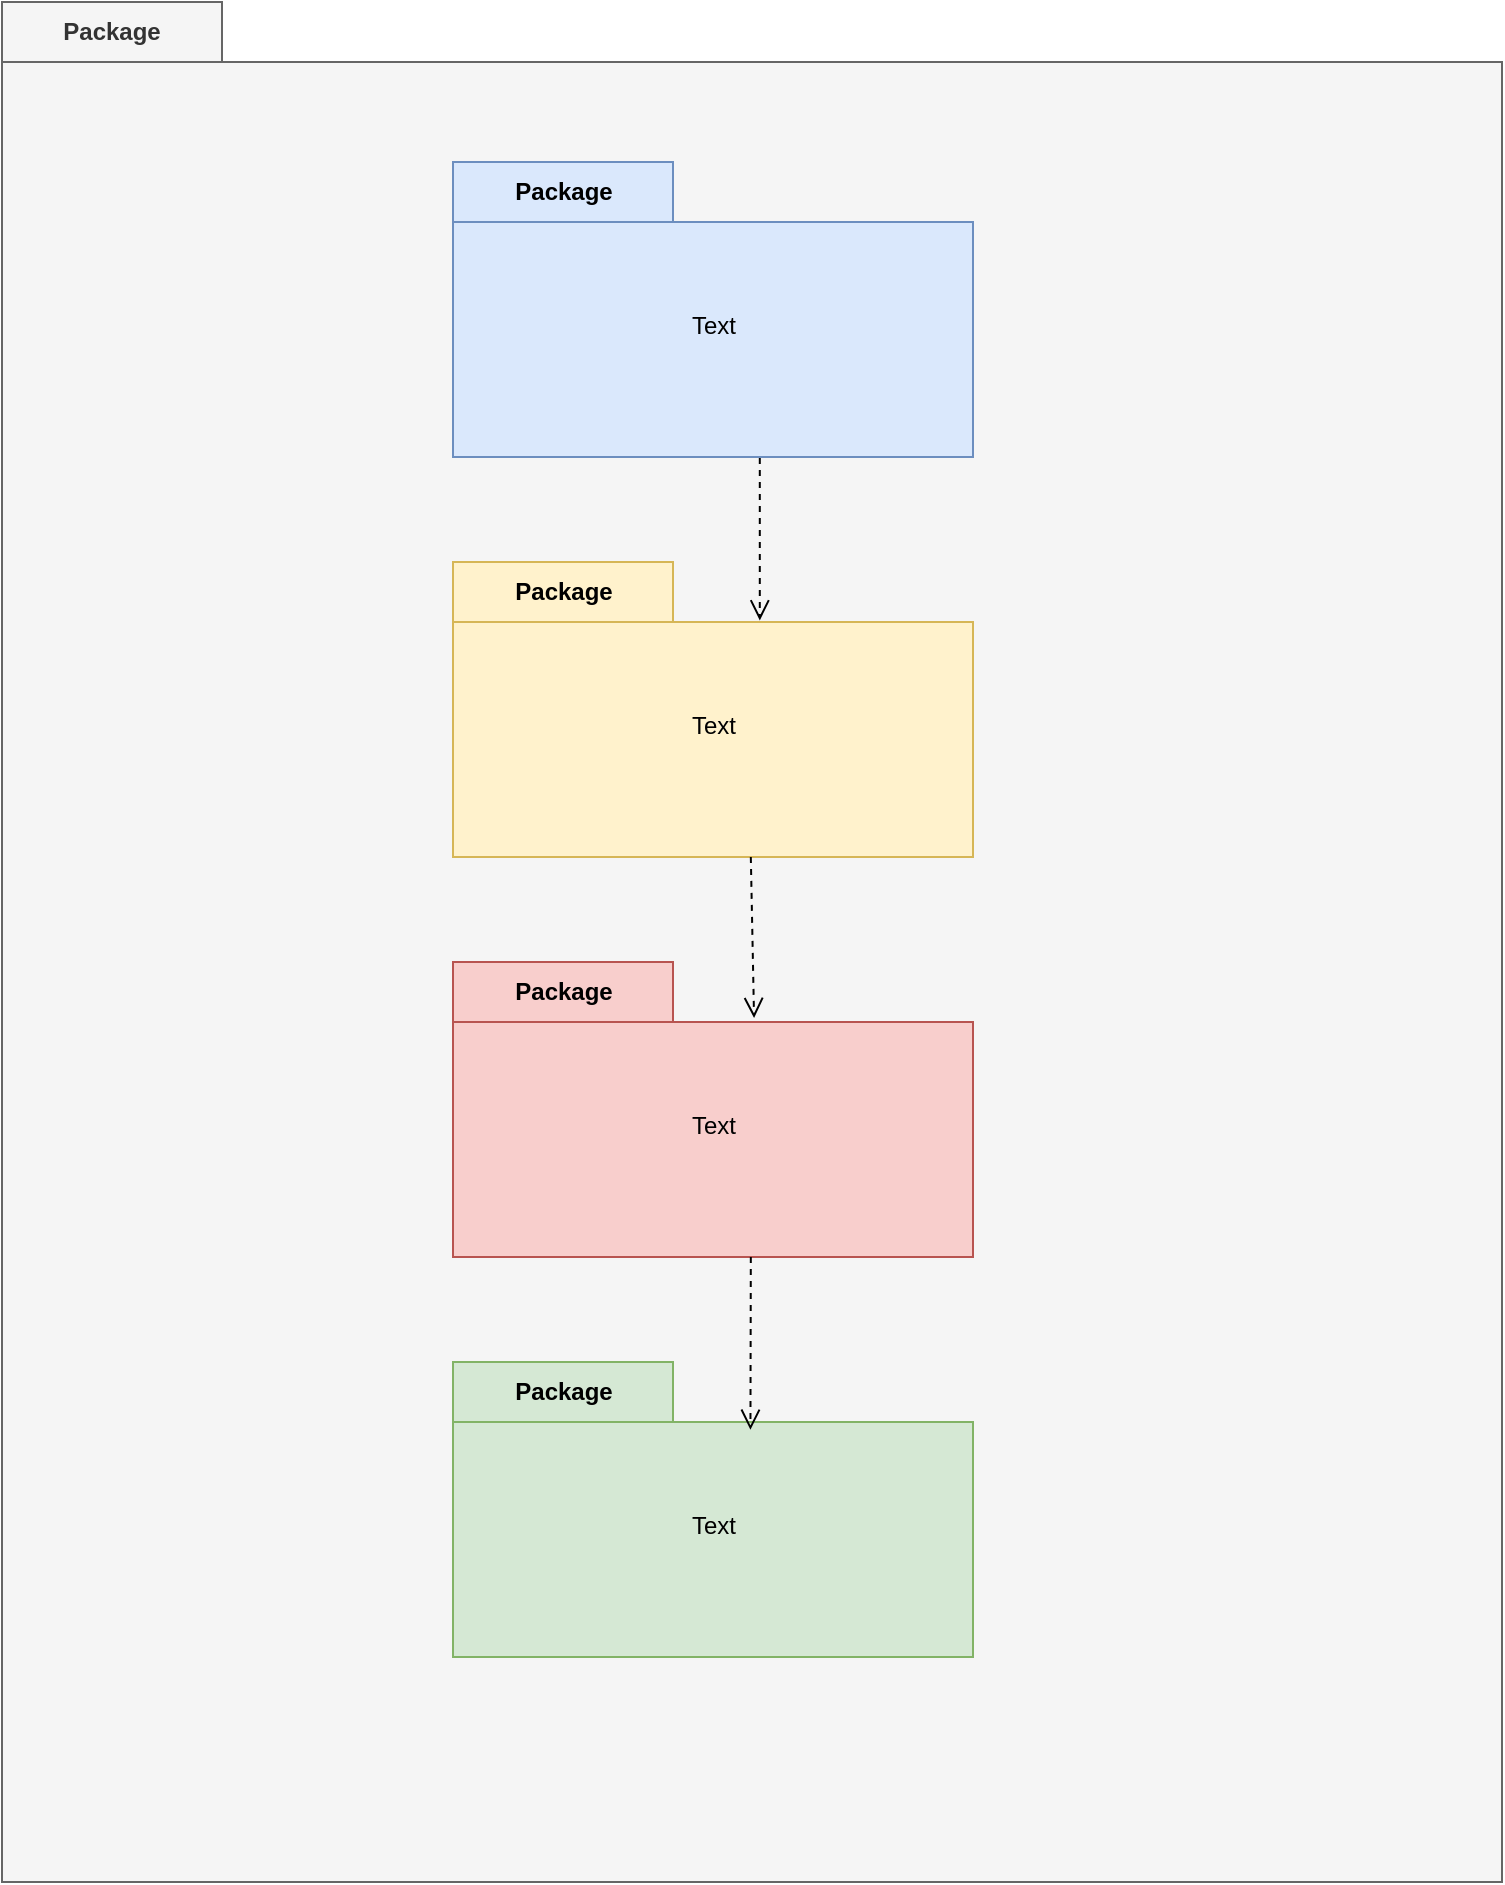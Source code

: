 <mxfile version="26.0.5">
  <diagram name="Página-1" id="wPhGtGbeAKfyAv3sYR_j">
    <mxGraphModel dx="1434" dy="746" grid="1" gridSize="10" guides="1" tooltips="1" connect="1" arrows="1" fold="1" page="1" pageScale="1" pageWidth="827" pageHeight="1169" math="0" shadow="0">
      <root>
        <mxCell id="0" />
        <mxCell id="1" parent="0" />
        <mxCell id="eUxsK-XAadwJ9Y3B5R2E-4" value="Package" style="shape=folder;fontStyle=1;tabWidth=110;tabHeight=30;tabPosition=left;html=1;boundedLbl=1;labelInHeader=1;container=1;collapsible=0;whiteSpace=wrap;fillColor=#f5f5f5;fontColor=#333333;strokeColor=#666666;" parent="1" vertex="1">
          <mxGeometry x="30" y="50" width="750" height="940" as="geometry" />
        </mxCell>
        <mxCell id="eUxsK-XAadwJ9Y3B5R2E-5" value="" style="html=1;strokeColor=none;resizeWidth=1;resizeHeight=1;fillColor=none;part=1;connectable=0;allowArrows=0;deletable=0;whiteSpace=wrap;" parent="eUxsK-XAadwJ9Y3B5R2E-4" vertex="1">
          <mxGeometry width="750" height="658" relative="1" as="geometry">
            <mxPoint y="30" as="offset" />
          </mxGeometry>
        </mxCell>
        <mxCell id="eUxsK-XAadwJ9Y3B5R2E-6" value="Package" style="shape=folder;fontStyle=1;tabWidth=110;tabHeight=30;tabPosition=left;html=1;boundedLbl=1;labelInHeader=1;container=1;collapsible=0;whiteSpace=wrap;fillColor=#dae8fc;strokeColor=#6c8ebf;" parent="eUxsK-XAadwJ9Y3B5R2E-4" vertex="1">
          <mxGeometry x="225.5" y="80.0" width="260" height="147.451" as="geometry" />
        </mxCell>
        <mxCell id="eUxsK-XAadwJ9Y3B5R2E-7" value="Text" style="html=1;strokeColor=none;resizeWidth=1;resizeHeight=1;fillColor=none;part=1;connectable=0;allowArrows=0;deletable=0;whiteSpace=wrap;" parent="eUxsK-XAadwJ9Y3B5R2E-6" vertex="1">
          <mxGeometry width="260" height="103.216" relative="1" as="geometry">
            <mxPoint y="30" as="offset" />
          </mxGeometry>
        </mxCell>
        <mxCell id="gtCwzmnFEEMJjQTulvzy-5" value="Package" style="shape=folder;fontStyle=1;tabWidth=110;tabHeight=30;tabPosition=left;html=1;boundedLbl=1;labelInHeader=1;container=1;collapsible=0;whiteSpace=wrap;fillColor=#d5e8d4;strokeColor=#82b366;" parent="eUxsK-XAadwJ9Y3B5R2E-4" vertex="1">
          <mxGeometry x="225.5" y="680.0" width="260" height="147.451" as="geometry" />
        </mxCell>
        <mxCell id="gtCwzmnFEEMJjQTulvzy-6" value="Text" style="html=1;strokeColor=none;resizeWidth=1;resizeHeight=1;fillColor=none;part=1;connectable=0;allowArrows=0;deletable=0;whiteSpace=wrap;" parent="gtCwzmnFEEMJjQTulvzy-5" vertex="1">
          <mxGeometry width="260" height="103.216" relative="1" as="geometry">
            <mxPoint y="30" as="offset" />
          </mxGeometry>
        </mxCell>
        <mxCell id="gtCwzmnFEEMJjQTulvzy-3" value="Package" style="shape=folder;fontStyle=1;tabWidth=110;tabHeight=30;tabPosition=left;html=1;boundedLbl=1;labelInHeader=1;container=1;collapsible=0;whiteSpace=wrap;fillColor=#f8cecc;strokeColor=#b85450;" parent="eUxsK-XAadwJ9Y3B5R2E-4" vertex="1">
          <mxGeometry x="225.5" y="480.0" width="260" height="147.451" as="geometry" />
        </mxCell>
        <mxCell id="gtCwzmnFEEMJjQTulvzy-4" value="Text" style="html=1;strokeColor=none;resizeWidth=1;resizeHeight=1;fillColor=none;part=1;connectable=0;allowArrows=0;deletable=0;whiteSpace=wrap;" parent="gtCwzmnFEEMJjQTulvzy-3" vertex="1">
          <mxGeometry width="260" height="103.216" relative="1" as="geometry">
            <mxPoint y="30" as="offset" />
          </mxGeometry>
        </mxCell>
        <mxCell id="gtCwzmnFEEMJjQTulvzy-1" value="Package" style="shape=folder;fontStyle=1;tabWidth=110;tabHeight=30;tabPosition=left;html=1;boundedLbl=1;labelInHeader=1;container=1;collapsible=0;whiteSpace=wrap;fillColor=#fff2cc;strokeColor=#d6b656;" parent="eUxsK-XAadwJ9Y3B5R2E-4" vertex="1">
          <mxGeometry x="225.5" y="280.0" width="260" height="147.451" as="geometry" />
        </mxCell>
        <mxCell id="gtCwzmnFEEMJjQTulvzy-2" value="Text" style="html=1;strokeColor=none;resizeWidth=1;resizeHeight=1;fillColor=none;part=1;connectable=0;allowArrows=0;deletable=0;whiteSpace=wrap;" parent="gtCwzmnFEEMJjQTulvzy-1" vertex="1">
          <mxGeometry width="260" height="103.216" relative="1" as="geometry">
            <mxPoint y="30" as="offset" />
          </mxGeometry>
        </mxCell>
        <mxCell id="gtCwzmnFEEMJjQTulvzy-7" value="" style="endArrow=open;startArrow=none;endFill=0;startFill=0;endSize=8;html=1;verticalAlign=bottom;dashed=1;labelBackgroundColor=none;rounded=0;exitX=0.59;exitY=1.004;exitDx=0;exitDy=0;exitPerimeter=0;entryX=0.59;entryY=0.198;entryDx=0;entryDy=0;entryPerimeter=0;" parent="eUxsK-XAadwJ9Y3B5R2E-4" source="eUxsK-XAadwJ9Y3B5R2E-6" target="gtCwzmnFEEMJjQTulvzy-1" edge="1">
          <mxGeometry width="160" relative="1" as="geometry">
            <mxPoint x="370" y="260" as="sourcePoint" />
            <mxPoint x="530" y="260" as="targetPoint" />
          </mxGeometry>
        </mxCell>
        <mxCell id="gtCwzmnFEEMJjQTulvzy-10" value="" style="endArrow=open;startArrow=none;endFill=0;startFill=0;endSize=8;html=1;verticalAlign=bottom;dashed=1;labelBackgroundColor=none;rounded=0;exitX=0.59;exitY=1.004;exitDx=0;exitDy=0;exitPerimeter=0;entryX=0.572;entryY=0.23;entryDx=0;entryDy=0;entryPerimeter=0;" parent="eUxsK-XAadwJ9Y3B5R2E-4" target="gtCwzmnFEEMJjQTulvzy-5" edge="1">
          <mxGeometry width="160" relative="1" as="geometry">
            <mxPoint x="374.41" y="627.45" as="sourcePoint" />
            <mxPoint x="374.41" y="708.45" as="targetPoint" />
          </mxGeometry>
        </mxCell>
        <mxCell id="gtCwzmnFEEMJjQTulvzy-11" value="" style="endArrow=open;startArrow=none;endFill=0;startFill=0;endSize=8;html=1;verticalAlign=bottom;dashed=1;labelBackgroundColor=none;rounded=0;exitX=0.59;exitY=1.004;exitDx=0;exitDy=0;exitPerimeter=0;entryX=0.579;entryY=0.19;entryDx=0;entryDy=0;entryPerimeter=0;" parent="eUxsK-XAadwJ9Y3B5R2E-4" target="gtCwzmnFEEMJjQTulvzy-3" edge="1">
          <mxGeometry width="160" relative="1" as="geometry">
            <mxPoint x="374.41" y="427.45" as="sourcePoint" />
            <mxPoint x="374.41" y="508.45" as="targetPoint" />
          </mxGeometry>
        </mxCell>
      </root>
    </mxGraphModel>
  </diagram>
</mxfile>
